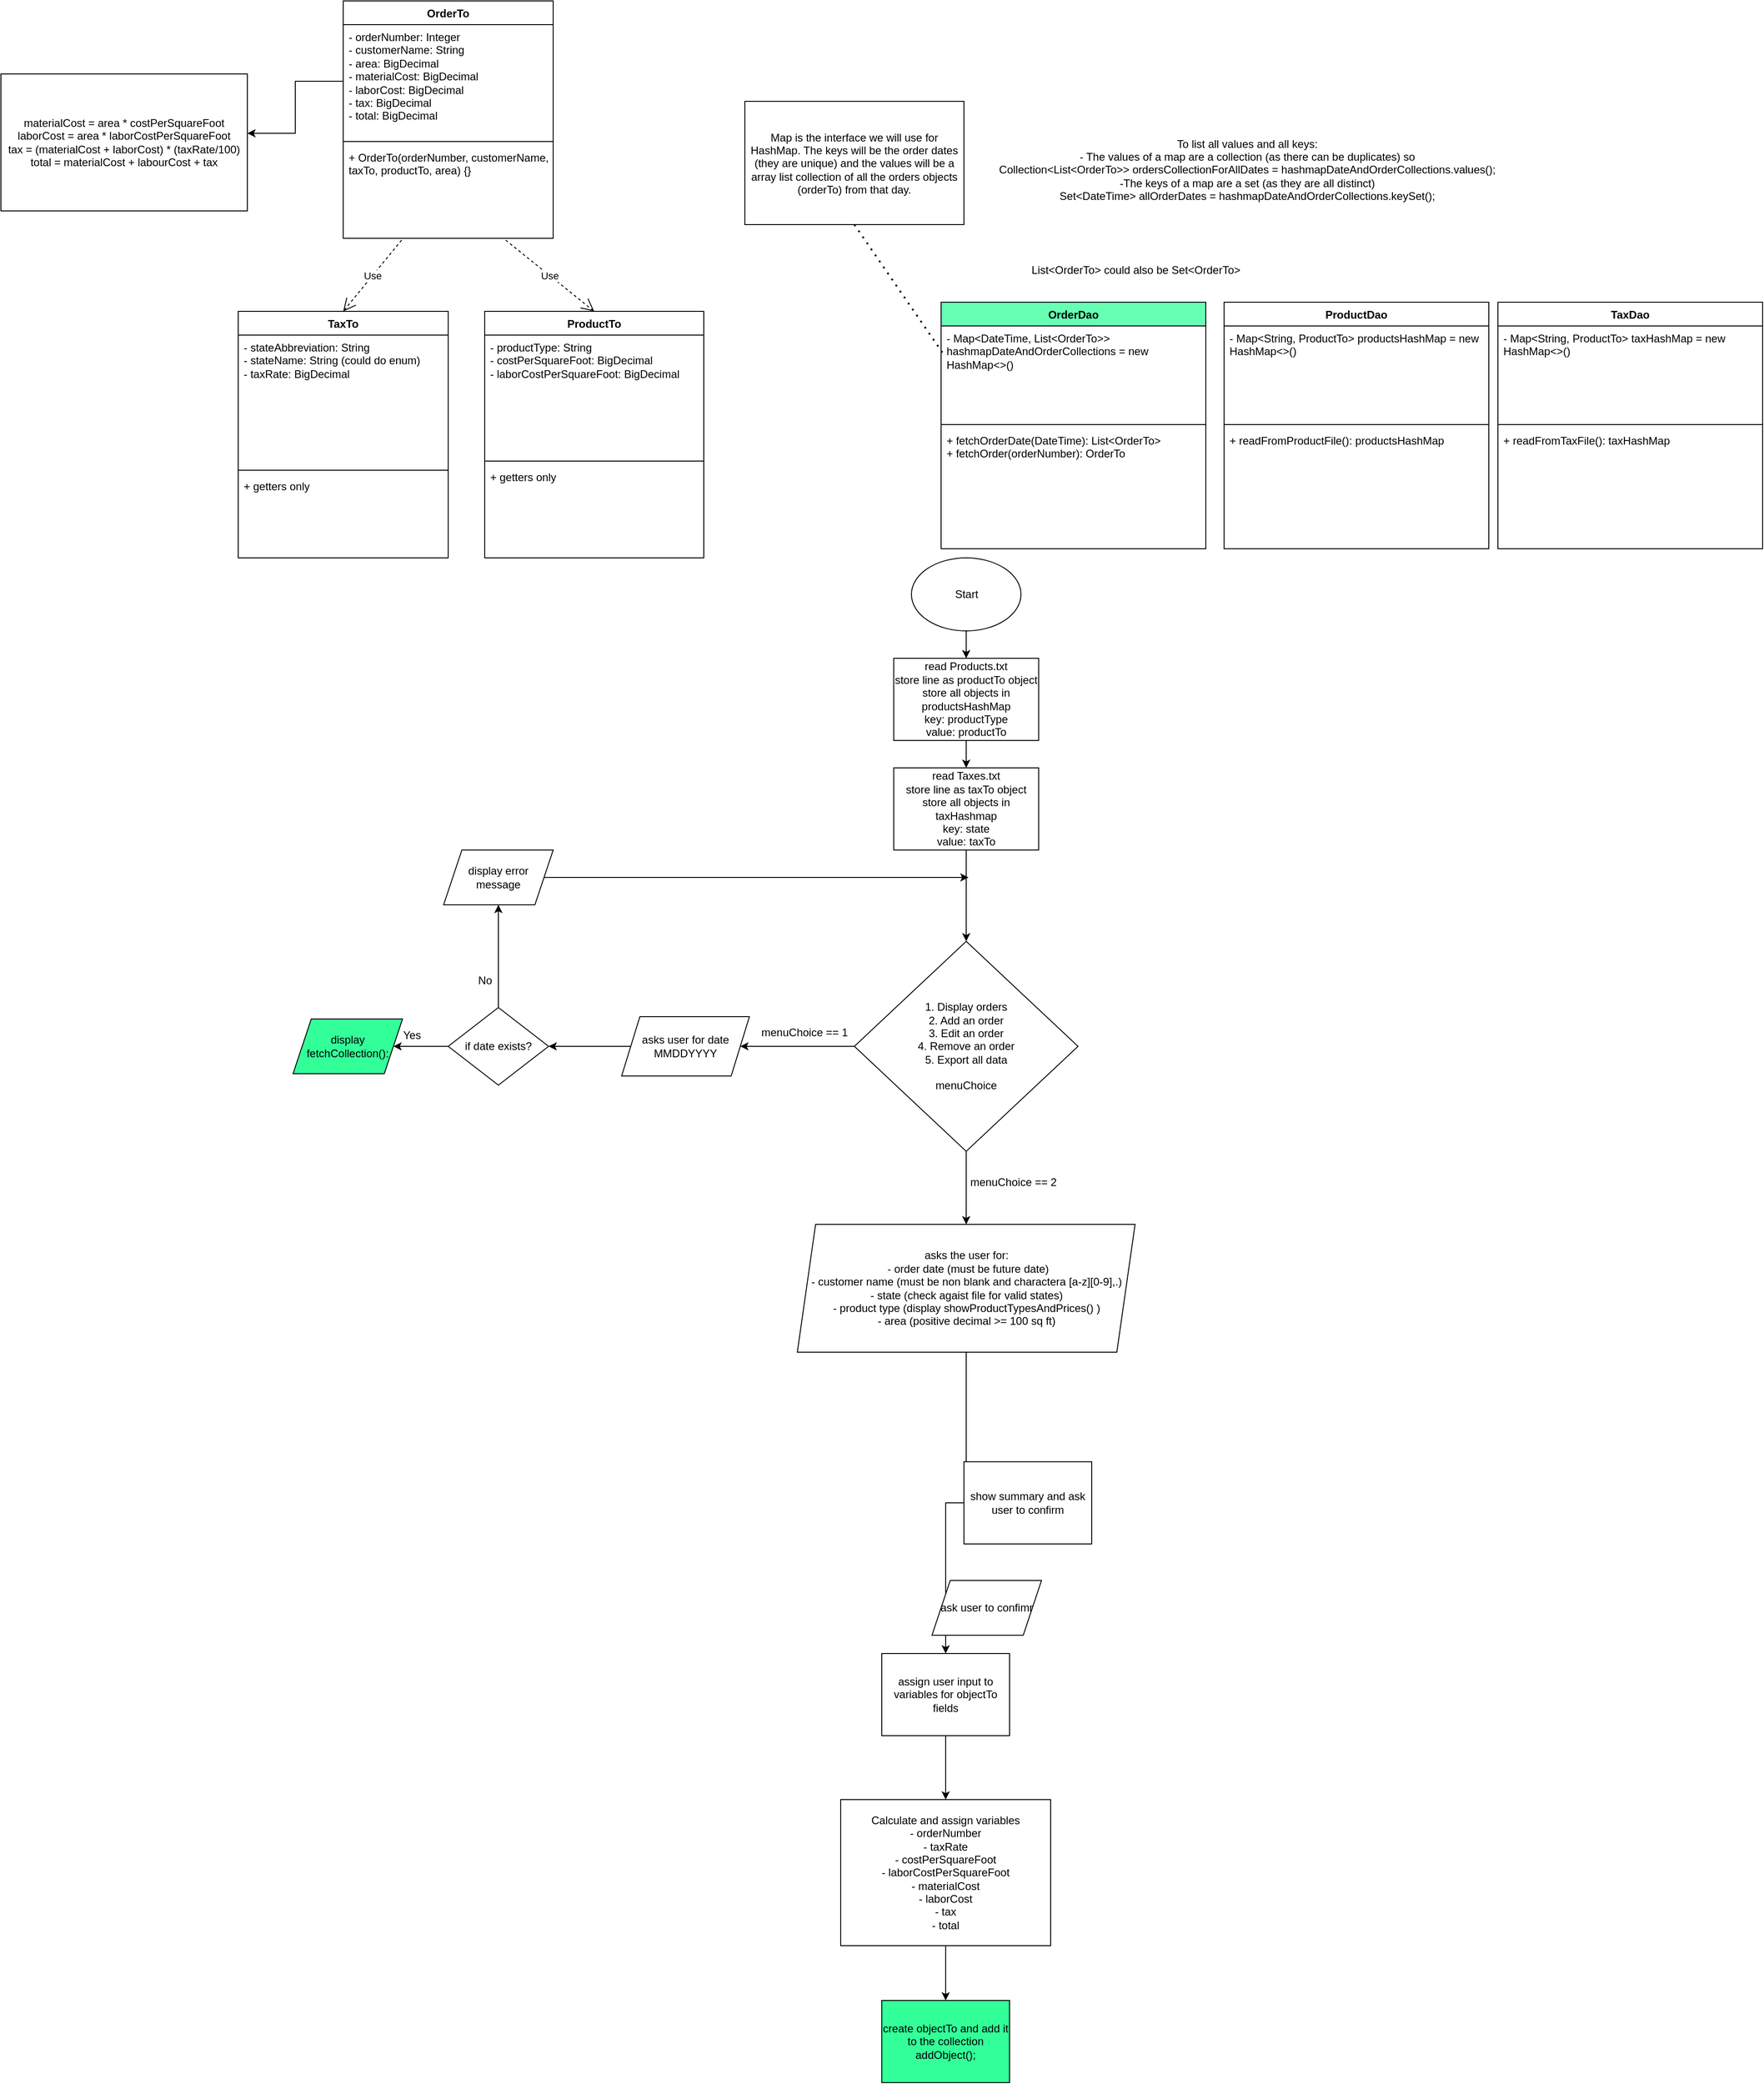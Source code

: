 <mxfile version="21.6.8" type="device">
  <diagram name="Page-1" id="wyaowUpXAVMVxgWxzrrn">
    <mxGraphModel dx="1986" dy="1531" grid="1" gridSize="10" guides="1" tooltips="1" connect="1" arrows="1" fold="1" page="0" pageScale="1" pageWidth="827" pageHeight="1169" math="0" shadow="0">
      <root>
        <mxCell id="0" />
        <mxCell id="1" parent="0" />
        <mxCell id="_Q6uZGGRPYY9oxSEWWTm-2" value="OrderTo" style="swimlane;fontStyle=1;align=center;verticalAlign=top;childLayout=stackLayout;horizontal=1;startSize=26;horizontalStack=0;resizeParent=1;resizeParentMax=0;resizeLast=0;collapsible=1;marginBottom=0;whiteSpace=wrap;html=1;" parent="1" vertex="1">
          <mxGeometry x="-215" y="-700" width="230" height="260" as="geometry" />
        </mxCell>
        <mxCell id="_Q6uZGGRPYY9oxSEWWTm-3" value="- orderNumber: Integer&lt;br&gt;- customerName: String&lt;br&gt;- area: BigDecimal&lt;br&gt;- materialCost: BigDecimal&lt;br&gt;- laborCost: BigDecimal&lt;br&gt;- tax: BigDecimal&lt;br&gt;- total: BigDecimal&lt;br&gt;&amp;nbsp;" style="text;strokeColor=none;fillColor=none;align=left;verticalAlign=top;spacingLeft=4;spacingRight=4;overflow=hidden;rotatable=0;points=[[0,0.5],[1,0.5]];portConstraint=eastwest;whiteSpace=wrap;html=1;" parent="_Q6uZGGRPYY9oxSEWWTm-2" vertex="1">
          <mxGeometry y="26" width="230" height="124" as="geometry" />
        </mxCell>
        <mxCell id="_Q6uZGGRPYY9oxSEWWTm-4" value="" style="line;strokeWidth=1;fillColor=none;align=left;verticalAlign=middle;spacingTop=-1;spacingLeft=3;spacingRight=3;rotatable=0;labelPosition=right;points=[];portConstraint=eastwest;strokeColor=inherit;" parent="_Q6uZGGRPYY9oxSEWWTm-2" vertex="1">
          <mxGeometry y="150" width="230" height="8" as="geometry" />
        </mxCell>
        <mxCell id="_Q6uZGGRPYY9oxSEWWTm-5" value="+ OrderTo(orderNumber, customerName, taxTo, productTo, area) {}&lt;br&gt;" style="text;strokeColor=none;fillColor=none;align=left;verticalAlign=top;spacingLeft=4;spacingRight=4;overflow=hidden;rotatable=0;points=[[0,0.5],[1,0.5]];portConstraint=eastwest;whiteSpace=wrap;html=1;" parent="_Q6uZGGRPYY9oxSEWWTm-2" vertex="1">
          <mxGeometry y="158" width="230" height="102" as="geometry" />
        </mxCell>
        <mxCell id="UNRrNmJ66YdCpk9XHk-n-2" value="" style="edgeStyle=orthogonalEdgeStyle;rounded=0;orthogonalLoop=1;jettySize=auto;html=1;" edge="1" parent="1" source="_Q6uZGGRPYY9oxSEWWTm-6" target="UNRrNmJ66YdCpk9XHk-n-1">
          <mxGeometry relative="1" as="geometry" />
        </mxCell>
        <mxCell id="_Q6uZGGRPYY9oxSEWWTm-6" value="Start" style="ellipse;whiteSpace=wrap;html=1;" parent="1" vertex="1">
          <mxGeometry x="407.5" y="-90" width="120" height="80" as="geometry" />
        </mxCell>
        <mxCell id="_Q6uZGGRPYY9oxSEWWTm-12" value="" style="edgeStyle=orthogonalEdgeStyle;rounded=0;orthogonalLoop=1;jettySize=auto;html=1;" parent="1" source="_Q6uZGGRPYY9oxSEWWTm-9" target="_Q6uZGGRPYY9oxSEWWTm-11" edge="1">
          <mxGeometry relative="1" as="geometry" />
        </mxCell>
        <mxCell id="_Q6uZGGRPYY9oxSEWWTm-29" value="" style="edgeStyle=orthogonalEdgeStyle;rounded=0;orthogonalLoop=1;jettySize=auto;html=1;" parent="1" source="_Q6uZGGRPYY9oxSEWWTm-9" target="_Q6uZGGRPYY9oxSEWWTm-28" edge="1">
          <mxGeometry relative="1" as="geometry" />
        </mxCell>
        <mxCell id="_Q6uZGGRPYY9oxSEWWTm-9" value="1. Display orders&lt;br&gt;2. Add an order&lt;br&gt;3. Edit an order&lt;br&gt;4. Remove an order&lt;br&gt;5. Export all data&lt;br&gt;&lt;br&gt;menuChoice" style="rhombus;whiteSpace=wrap;html=1;" parent="1" vertex="1">
          <mxGeometry x="345" y="330" width="245" height="230" as="geometry" />
        </mxCell>
        <mxCell id="_Q6uZGGRPYY9oxSEWWTm-15" value="" style="edgeStyle=orthogonalEdgeStyle;rounded=0;orthogonalLoop=1;jettySize=auto;html=1;" parent="1" source="_Q6uZGGRPYY9oxSEWWTm-11" target="_Q6uZGGRPYY9oxSEWWTm-14" edge="1">
          <mxGeometry relative="1" as="geometry" />
        </mxCell>
        <mxCell id="_Q6uZGGRPYY9oxSEWWTm-11" value="asks user for date&lt;br&gt;MMDDYYYY" style="shape=parallelogram;perimeter=parallelogramPerimeter;whiteSpace=wrap;html=1;fixedSize=1;" parent="1" vertex="1">
          <mxGeometry x="90" y="412.5" width="140" height="65" as="geometry" />
        </mxCell>
        <mxCell id="_Q6uZGGRPYY9oxSEWWTm-13" value="menuChoice == 1" style="text;html=1;align=center;verticalAlign=middle;resizable=0;points=[];autosize=1;strokeColor=none;fillColor=none;" parent="1" vertex="1">
          <mxGeometry x="230" y="415" width="120" height="30" as="geometry" />
        </mxCell>
        <mxCell id="_Q6uZGGRPYY9oxSEWWTm-17" value="" style="edgeStyle=orthogonalEdgeStyle;rounded=0;orthogonalLoop=1;jettySize=auto;html=1;" parent="1" source="_Q6uZGGRPYY9oxSEWWTm-14" target="_Q6uZGGRPYY9oxSEWWTm-16" edge="1">
          <mxGeometry relative="1" as="geometry" />
        </mxCell>
        <mxCell id="_Q6uZGGRPYY9oxSEWWTm-21" value="" style="edgeStyle=orthogonalEdgeStyle;rounded=0;orthogonalLoop=1;jettySize=auto;html=1;" parent="1" source="_Q6uZGGRPYY9oxSEWWTm-14" target="_Q6uZGGRPYY9oxSEWWTm-20" edge="1">
          <mxGeometry relative="1" as="geometry" />
        </mxCell>
        <mxCell id="_Q6uZGGRPYY9oxSEWWTm-14" value="if date exists?" style="rhombus;whiteSpace=wrap;html=1;" parent="1" vertex="1">
          <mxGeometry x="-100" y="402.5" width="110" height="85" as="geometry" />
        </mxCell>
        <mxCell id="_Q6uZGGRPYY9oxSEWWTm-16" value="display&lt;br&gt;fetchCollection():" style="shape=parallelogram;perimeter=parallelogramPerimeter;whiteSpace=wrap;html=1;fixedSize=1;fillColor=#33FF99;" parent="1" vertex="1">
          <mxGeometry x="-270" y="415" width="120" height="60" as="geometry" />
        </mxCell>
        <mxCell id="_Q6uZGGRPYY9oxSEWWTm-18" value="Yes" style="text;html=1;align=center;verticalAlign=middle;resizable=0;points=[];autosize=1;strokeColor=none;fillColor=none;" parent="1" vertex="1">
          <mxGeometry x="-160" y="418" width="40" height="30" as="geometry" />
        </mxCell>
        <mxCell id="_Q6uZGGRPYY9oxSEWWTm-22" style="edgeStyle=orthogonalEdgeStyle;rounded=0;orthogonalLoop=1;jettySize=auto;html=1;" parent="1" source="_Q6uZGGRPYY9oxSEWWTm-20" edge="1">
          <mxGeometry relative="1" as="geometry">
            <mxPoint x="470" y="260" as="targetPoint" />
          </mxGeometry>
        </mxCell>
        <mxCell id="_Q6uZGGRPYY9oxSEWWTm-20" value="display error message" style="shape=parallelogram;perimeter=parallelogramPerimeter;whiteSpace=wrap;html=1;fixedSize=1;" parent="1" vertex="1">
          <mxGeometry x="-105" y="230" width="120" height="60" as="geometry" />
        </mxCell>
        <mxCell id="_Q6uZGGRPYY9oxSEWWTm-23" value="No" style="text;html=1;align=center;verticalAlign=middle;resizable=0;points=[];autosize=1;strokeColor=none;fillColor=none;" parent="1" vertex="1">
          <mxGeometry x="-80" y="358" width="40" height="30" as="geometry" />
        </mxCell>
        <mxCell id="_Q6uZGGRPYY9oxSEWWTm-24" value="OrderDao" style="swimlane;fontStyle=1;align=center;verticalAlign=top;childLayout=stackLayout;horizontal=1;startSize=26;horizontalStack=0;resizeParent=1;resizeParentMax=0;resizeLast=0;collapsible=1;marginBottom=0;whiteSpace=wrap;html=1;fillColor=#66FFB3;" parent="1" vertex="1">
          <mxGeometry x="440" y="-370" width="290" height="270" as="geometry" />
        </mxCell>
        <mxCell id="_Q6uZGGRPYY9oxSEWWTm-25" value="- Map&amp;lt;DateTime, List&amp;lt;OrderTo&amp;gt;&amp;gt; hashmapDateAndOrderCollections = new HashMap&amp;lt;&amp;gt;()&lt;br&gt;" style="text;strokeColor=none;fillColor=none;align=left;verticalAlign=top;spacingLeft=4;spacingRight=4;overflow=hidden;rotatable=0;points=[[0,0.5],[1,0.5]];portConstraint=eastwest;whiteSpace=wrap;html=1;" parent="_Q6uZGGRPYY9oxSEWWTm-24" vertex="1">
          <mxGeometry y="26" width="290" height="104" as="geometry" />
        </mxCell>
        <mxCell id="_Q6uZGGRPYY9oxSEWWTm-26" value="" style="line;strokeWidth=1;fillColor=none;align=left;verticalAlign=middle;spacingTop=-1;spacingLeft=3;spacingRight=3;rotatable=0;labelPosition=right;points=[];portConstraint=eastwest;strokeColor=inherit;" parent="_Q6uZGGRPYY9oxSEWWTm-24" vertex="1">
          <mxGeometry y="130" width="290" height="8" as="geometry" />
        </mxCell>
        <mxCell id="_Q6uZGGRPYY9oxSEWWTm-27" value="+ fetchOrderDate(DateTime): List&amp;lt;OrderTo&amp;gt;&lt;br&gt;+ fetchOrder(orderNumber): OrderTo" style="text;strokeColor=none;fillColor=none;align=left;verticalAlign=top;spacingLeft=4;spacingRight=4;overflow=hidden;rotatable=0;points=[[0,0.5],[1,0.5]];portConstraint=eastwest;whiteSpace=wrap;html=1;" parent="_Q6uZGGRPYY9oxSEWWTm-24" vertex="1">
          <mxGeometry y="138" width="290" height="132" as="geometry" />
        </mxCell>
        <mxCell id="_Q6uZGGRPYY9oxSEWWTm-32" value="" style="edgeStyle=orthogonalEdgeStyle;rounded=0;orthogonalLoop=1;jettySize=auto;html=1;entryX=0.5;entryY=0;entryDx=0;entryDy=0;" parent="1" source="_Q6uZGGRPYY9oxSEWWTm-28" target="_Q6uZGGRPYY9oxSEWWTm-33" edge="1">
          <mxGeometry relative="1" as="geometry" />
        </mxCell>
        <mxCell id="_Q6uZGGRPYY9oxSEWWTm-28" value="asks the user for:&lt;br&gt;&amp;nbsp;- order date (must be future date)&lt;br&gt;- customer name (must be non blank and charactera [a-z][0-9],.)&lt;br&gt;- state (check agaist file for valid states)&lt;br&gt;- product type (display showProductTypesAndPrices() )&lt;br&gt;- area (positive decimal &amp;gt;= 100 sq ft)" style="shape=parallelogram;perimeter=parallelogramPerimeter;whiteSpace=wrap;html=1;fixedSize=1;" parent="1" vertex="1">
          <mxGeometry x="282.5" y="640" width="370" height="140" as="geometry" />
        </mxCell>
        <mxCell id="_Q6uZGGRPYY9oxSEWWTm-30" value="&lt;span style=&quot;color: rgb(0, 0, 0); font-family: Helvetica; font-size: 12px; font-style: normal; font-variant-ligatures: normal; font-variant-caps: normal; font-weight: 400; letter-spacing: normal; orphans: 2; text-align: center; text-indent: 0px; text-transform: none; widows: 2; word-spacing: 0px; -webkit-text-stroke-width: 0px; background-color: rgb(255, 255, 255); text-decoration-thickness: initial; text-decoration-style: initial; text-decoration-color: initial; float: none; display: inline !important;&quot;&gt;menuChoice == 2&lt;/span&gt;" style="text;whiteSpace=wrap;html=1;" parent="1" vertex="1">
          <mxGeometry x="470" y="580" width="130" height="40" as="geometry" />
        </mxCell>
        <mxCell id="_Q6uZGGRPYY9oxSEWWTm-36" value="" style="edgeStyle=orthogonalEdgeStyle;rounded=0;orthogonalLoop=1;jettySize=auto;html=1;" parent="1" source="_Q6uZGGRPYY9oxSEWWTm-31" target="_Q6uZGGRPYY9oxSEWWTm-35" edge="1">
          <mxGeometry relative="1" as="geometry" />
        </mxCell>
        <mxCell id="_Q6uZGGRPYY9oxSEWWTm-31" value="Calculate and assign variables&lt;br&gt;- orderNumber&lt;br&gt;- taxRate&lt;br&gt;- costPerSquareFoot&lt;br&gt;- laborCostPerSquareFoot&lt;br&gt;- materialCost&lt;br&gt;- laborCost&lt;br&gt;- tax&lt;br&gt;- total" style="rounded=0;whiteSpace=wrap;html=1;" parent="1" vertex="1">
          <mxGeometry x="330" y="1270" width="230" height="160" as="geometry" />
        </mxCell>
        <mxCell id="_Q6uZGGRPYY9oxSEWWTm-34" value="" style="edgeStyle=orthogonalEdgeStyle;rounded=0;orthogonalLoop=1;jettySize=auto;html=1;" parent="1" source="_Q6uZGGRPYY9oxSEWWTm-33" target="_Q6uZGGRPYY9oxSEWWTm-31" edge="1">
          <mxGeometry relative="1" as="geometry" />
        </mxCell>
        <mxCell id="_Q6uZGGRPYY9oxSEWWTm-33" value="assign user input to variables for objectTo fields" style="rounded=0;whiteSpace=wrap;html=1;" parent="1" vertex="1">
          <mxGeometry x="375" y="1110" width="140" height="90" as="geometry" />
        </mxCell>
        <mxCell id="_Q6uZGGRPYY9oxSEWWTm-35" value="create objectTo and add it to the collection&lt;br&gt;addObject();" style="rounded=0;whiteSpace=wrap;html=1;fillColor=#33FF99;" parent="1" vertex="1">
          <mxGeometry x="375" y="1490" width="140" height="90" as="geometry" />
        </mxCell>
        <mxCell id="_Q6uZGGRPYY9oxSEWWTm-37" value="show summary and ask user to confirm" style="rounded=0;whiteSpace=wrap;html=1;" parent="1" vertex="1">
          <mxGeometry x="465" y="900" width="140" height="90" as="geometry" />
        </mxCell>
        <mxCell id="_Q6uZGGRPYY9oxSEWWTm-38" value="ask user to confimr" style="shape=parallelogram;perimeter=parallelogramPerimeter;whiteSpace=wrap;html=1;fixedSize=1;" parent="1" vertex="1">
          <mxGeometry x="430" y="1030" width="120" height="60" as="geometry" />
        </mxCell>
        <mxCell id="_Q6uZGGRPYY9oxSEWWTm-43" value="TaxTo" style="swimlane;fontStyle=1;align=center;verticalAlign=top;childLayout=stackLayout;horizontal=1;startSize=26;horizontalStack=0;resizeParent=1;resizeParentMax=0;resizeLast=0;collapsible=1;marginBottom=0;whiteSpace=wrap;html=1;" parent="1" vertex="1">
          <mxGeometry x="-330" y="-360" width="230" height="270" as="geometry" />
        </mxCell>
        <mxCell id="_Q6uZGGRPYY9oxSEWWTm-44" value="- stateAbbreviation: String&lt;br&gt;- stateName: String (could do enum)&lt;br&gt;- taxRate: BigDecimal" style="text;strokeColor=none;fillColor=none;align=left;verticalAlign=top;spacingLeft=4;spacingRight=4;overflow=hidden;rotatable=0;points=[[0,0.5],[1,0.5]];portConstraint=eastwest;whiteSpace=wrap;html=1;" parent="_Q6uZGGRPYY9oxSEWWTm-43" vertex="1">
          <mxGeometry y="26" width="230" height="144" as="geometry" />
        </mxCell>
        <mxCell id="_Q6uZGGRPYY9oxSEWWTm-45" value="" style="line;strokeWidth=1;fillColor=none;align=left;verticalAlign=middle;spacingTop=-1;spacingLeft=3;spacingRight=3;rotatable=0;labelPosition=right;points=[];portConstraint=eastwest;strokeColor=inherit;" parent="_Q6uZGGRPYY9oxSEWWTm-43" vertex="1">
          <mxGeometry y="170" width="230" height="8" as="geometry" />
        </mxCell>
        <mxCell id="_Q6uZGGRPYY9oxSEWWTm-46" value="+ getters only" style="text;strokeColor=none;fillColor=none;align=left;verticalAlign=top;spacingLeft=4;spacingRight=4;overflow=hidden;rotatable=0;points=[[0,0.5],[1,0.5]];portConstraint=eastwest;whiteSpace=wrap;html=1;" parent="_Q6uZGGRPYY9oxSEWWTm-43" vertex="1">
          <mxGeometry y="178" width="230" height="92" as="geometry" />
        </mxCell>
        <mxCell id="_Q6uZGGRPYY9oxSEWWTm-47" value="ProductTo" style="swimlane;fontStyle=1;align=center;verticalAlign=top;childLayout=stackLayout;horizontal=1;startSize=26;horizontalStack=0;resizeParent=1;resizeParentMax=0;resizeLast=0;collapsible=1;marginBottom=0;whiteSpace=wrap;html=1;" parent="1" vertex="1">
          <mxGeometry x="-60" y="-360" width="240" height="270" as="geometry" />
        </mxCell>
        <mxCell id="_Q6uZGGRPYY9oxSEWWTm-48" value="- productType: String&lt;br&gt;- costPerSquareFoot: BigDecimal&lt;br&gt;- laborCostPerSquareFoot: BigDecimal" style="text;strokeColor=none;fillColor=none;align=left;verticalAlign=top;spacingLeft=4;spacingRight=4;overflow=hidden;rotatable=0;points=[[0,0.5],[1,0.5]];portConstraint=eastwest;whiteSpace=wrap;html=1;" parent="_Q6uZGGRPYY9oxSEWWTm-47" vertex="1">
          <mxGeometry y="26" width="240" height="134" as="geometry" />
        </mxCell>
        <mxCell id="_Q6uZGGRPYY9oxSEWWTm-49" value="" style="line;strokeWidth=1;fillColor=none;align=left;verticalAlign=middle;spacingTop=-1;spacingLeft=3;spacingRight=3;rotatable=0;labelPosition=right;points=[];portConstraint=eastwest;strokeColor=inherit;" parent="_Q6uZGGRPYY9oxSEWWTm-47" vertex="1">
          <mxGeometry y="160" width="240" height="8" as="geometry" />
        </mxCell>
        <mxCell id="_Q6uZGGRPYY9oxSEWWTm-50" value="+ getters only" style="text;strokeColor=none;fillColor=none;align=left;verticalAlign=top;spacingLeft=4;spacingRight=4;overflow=hidden;rotatable=0;points=[[0,0.5],[1,0.5]];portConstraint=eastwest;whiteSpace=wrap;html=1;" parent="_Q6uZGGRPYY9oxSEWWTm-47" vertex="1">
          <mxGeometry y="168" width="240" height="102" as="geometry" />
        </mxCell>
        <mxCell id="_Q6uZGGRPYY9oxSEWWTm-59" value="materialCost = area * costPerSquareFoot&lt;br&gt;laborCost = area * laborCostPerSquareFoot&lt;br&gt;tax = (materialCost + laborCost) * (taxRate/100)&lt;br&gt;total = materialCost + labourCost + tax" style="rounded=0;whiteSpace=wrap;html=1;" parent="1" vertex="1">
          <mxGeometry x="-590" y="-620" width="270" height="150" as="geometry" />
        </mxCell>
        <mxCell id="_Q6uZGGRPYY9oxSEWWTm-60" style="edgeStyle=orthogonalEdgeStyle;rounded=0;orthogonalLoop=1;jettySize=auto;html=1;entryX=1;entryY=0.433;entryDx=0;entryDy=0;entryPerimeter=0;" parent="1" source="_Q6uZGGRPYY9oxSEWWTm-3" target="_Q6uZGGRPYY9oxSEWWTm-59" edge="1">
          <mxGeometry relative="1" as="geometry" />
        </mxCell>
        <mxCell id="_Q6uZGGRPYY9oxSEWWTm-66" value="Map is the interface we will use for HashMap. The keys will be the order dates (they are unique) and the values will be a array list collection of all the orders objects (orderTo) from that day." style="rounded=0;whiteSpace=wrap;html=1;" parent="1" vertex="1">
          <mxGeometry x="225" y="-590" width="240" height="135" as="geometry" />
        </mxCell>
        <mxCell id="_Q6uZGGRPYY9oxSEWWTm-70" value="" style="endArrow=none;dashed=1;html=1;dashPattern=1 3;strokeWidth=2;rounded=0;exitX=0.5;exitY=1;exitDx=0;exitDy=0;entryX=0.005;entryY=0.281;entryDx=0;entryDy=0;entryPerimeter=0;" parent="1" source="_Q6uZGGRPYY9oxSEWWTm-66" target="_Q6uZGGRPYY9oxSEWWTm-25" edge="1">
          <mxGeometry width="50" height="50" relative="1" as="geometry">
            <mxPoint x="190" y="-360" as="sourcePoint" />
            <mxPoint x="240" y="-410" as="targetPoint" />
          </mxGeometry>
        </mxCell>
        <mxCell id="_Q6uZGGRPYY9oxSEWWTm-71" value="List&amp;lt;OrderTo&amp;gt; could also be Set&amp;lt;OrderTo&amp;gt;" style="text;html=1;align=center;verticalAlign=middle;resizable=0;points=[];autosize=1;strokeColor=none;fillColor=none;" parent="1" vertex="1">
          <mxGeometry x="527.5" y="-420" width="250" height="30" as="geometry" />
        </mxCell>
        <mxCell id="_Q6uZGGRPYY9oxSEWWTm-72" value="To list all values and all keys:&lt;br&gt;- The values of a map are a collection (as there can be duplicates) so &lt;br&gt;Collection&amp;lt;List&amp;lt;OrderTo&amp;gt;&amp;gt; ordersCollectionForAllDates =&amp;nbsp;hashmapDateAndOrderCollections.values();&lt;br&gt;-The keys of a map are a set (as they are all distinct)&lt;br&gt;Set&amp;lt;DateTime&amp;gt; allOrderDates =&amp;nbsp;hashmapDateAndOrderCollections.keySet();" style="text;html=1;align=center;verticalAlign=middle;resizable=0;points=[];autosize=1;strokeColor=none;fillColor=none;" parent="1" vertex="1">
          <mxGeometry x="490" y="-560" width="570" height="90" as="geometry" />
        </mxCell>
        <mxCell id="UNRrNmJ66YdCpk9XHk-n-4" value="" style="edgeStyle=orthogonalEdgeStyle;rounded=0;orthogonalLoop=1;jettySize=auto;html=1;" edge="1" parent="1" source="UNRrNmJ66YdCpk9XHk-n-1" target="UNRrNmJ66YdCpk9XHk-n-3">
          <mxGeometry relative="1" as="geometry" />
        </mxCell>
        <mxCell id="UNRrNmJ66YdCpk9XHk-n-1" value="read Products.txt&lt;br&gt;store line as productTo object&lt;br&gt;store all objects in productsHashMap&lt;br&gt;key: productType&lt;br&gt;value: productTo" style="rounded=0;whiteSpace=wrap;html=1;" vertex="1" parent="1">
          <mxGeometry x="388.13" y="20" width="158.75" height="90" as="geometry" />
        </mxCell>
        <mxCell id="UNRrNmJ66YdCpk9XHk-n-5" value="" style="edgeStyle=orthogonalEdgeStyle;rounded=0;orthogonalLoop=1;jettySize=auto;html=1;" edge="1" parent="1" source="UNRrNmJ66YdCpk9XHk-n-3" target="_Q6uZGGRPYY9oxSEWWTm-9">
          <mxGeometry relative="1" as="geometry" />
        </mxCell>
        <mxCell id="UNRrNmJ66YdCpk9XHk-n-3" value="read Taxes.txt&lt;br&gt;store line as taxTo object&lt;br&gt;store all objects in taxHashmap&lt;br&gt;key: state&lt;br&gt;value: taxTo" style="rounded=0;whiteSpace=wrap;html=1;" vertex="1" parent="1">
          <mxGeometry x="388.13" y="140" width="158.75" height="90" as="geometry" />
        </mxCell>
        <mxCell id="UNRrNmJ66YdCpk9XHk-n-6" value="Use" style="endArrow=open;endSize=12;dashed=1;html=1;rounded=0;entryX=0.5;entryY=0;entryDx=0;entryDy=0;exitX=0.278;exitY=1.02;exitDx=0;exitDy=0;exitPerimeter=0;" edge="1" parent="1" source="_Q6uZGGRPYY9oxSEWWTm-5" target="_Q6uZGGRPYY9oxSEWWTm-43">
          <mxGeometry width="160" relative="1" as="geometry">
            <mxPoint x="-100" y="-440" as="sourcePoint" />
            <mxPoint x="60" y="-440" as="targetPoint" />
          </mxGeometry>
        </mxCell>
        <mxCell id="UNRrNmJ66YdCpk9XHk-n-7" value="Use" style="endArrow=open;endSize=12;dashed=1;html=1;rounded=0;entryX=0.5;entryY=0;entryDx=0;entryDy=0;exitX=0.774;exitY=1.02;exitDx=0;exitDy=0;exitPerimeter=0;" edge="1" parent="1" source="_Q6uZGGRPYY9oxSEWWTm-5" target="_Q6uZGGRPYY9oxSEWWTm-47">
          <mxGeometry width="160" relative="1" as="geometry">
            <mxPoint x="-104" y="-402" as="sourcePoint" />
            <mxPoint x="-205" y="-350" as="targetPoint" />
          </mxGeometry>
        </mxCell>
        <mxCell id="UNRrNmJ66YdCpk9XHk-n-8" value="ProductDao" style="swimlane;fontStyle=1;align=center;verticalAlign=top;childLayout=stackLayout;horizontal=1;startSize=26;horizontalStack=0;resizeParent=1;resizeParentMax=0;resizeLast=0;collapsible=1;marginBottom=0;whiteSpace=wrap;html=1;fillColor=#FFFFFF;" vertex="1" parent="1">
          <mxGeometry x="750" y="-370" width="290" height="270" as="geometry" />
        </mxCell>
        <mxCell id="UNRrNmJ66YdCpk9XHk-n-9" value="- Map&amp;lt;String, ProductTo&amp;gt; productsHashMap = new HashMap&amp;lt;&amp;gt;()&lt;br&gt;" style="text;strokeColor=none;fillColor=none;align=left;verticalAlign=top;spacingLeft=4;spacingRight=4;overflow=hidden;rotatable=0;points=[[0,0.5],[1,0.5]];portConstraint=eastwest;whiteSpace=wrap;html=1;" vertex="1" parent="UNRrNmJ66YdCpk9XHk-n-8">
          <mxGeometry y="26" width="290" height="104" as="geometry" />
        </mxCell>
        <mxCell id="UNRrNmJ66YdCpk9XHk-n-10" value="" style="line;strokeWidth=1;fillColor=none;align=left;verticalAlign=middle;spacingTop=-1;spacingLeft=3;spacingRight=3;rotatable=0;labelPosition=right;points=[];portConstraint=eastwest;strokeColor=inherit;" vertex="1" parent="UNRrNmJ66YdCpk9XHk-n-8">
          <mxGeometry y="130" width="290" height="8" as="geometry" />
        </mxCell>
        <mxCell id="UNRrNmJ66YdCpk9XHk-n-11" value="+ readFromProductFile(): productsHashMap" style="text;strokeColor=none;fillColor=none;align=left;verticalAlign=top;spacingLeft=4;spacingRight=4;overflow=hidden;rotatable=0;points=[[0,0.5],[1,0.5]];portConstraint=eastwest;whiteSpace=wrap;html=1;" vertex="1" parent="UNRrNmJ66YdCpk9XHk-n-8">
          <mxGeometry y="138" width="290" height="132" as="geometry" />
        </mxCell>
        <mxCell id="UNRrNmJ66YdCpk9XHk-n-12" value="TaxDao" style="swimlane;fontStyle=1;align=center;verticalAlign=top;childLayout=stackLayout;horizontal=1;startSize=26;horizontalStack=0;resizeParent=1;resizeParentMax=0;resizeLast=0;collapsible=1;marginBottom=0;whiteSpace=wrap;html=1;fillColor=#FFFFFF;" vertex="1" parent="1">
          <mxGeometry x="1050" y="-370" width="290" height="270" as="geometry" />
        </mxCell>
        <mxCell id="UNRrNmJ66YdCpk9XHk-n-13" value="- Map&amp;lt;String, ProductTo&amp;gt; taxHashMap = new HashMap&amp;lt;&amp;gt;()" style="text;strokeColor=none;fillColor=none;align=left;verticalAlign=top;spacingLeft=4;spacingRight=4;overflow=hidden;rotatable=0;points=[[0,0.5],[1,0.5]];portConstraint=eastwest;whiteSpace=wrap;html=1;" vertex="1" parent="UNRrNmJ66YdCpk9XHk-n-12">
          <mxGeometry y="26" width="290" height="104" as="geometry" />
        </mxCell>
        <mxCell id="UNRrNmJ66YdCpk9XHk-n-14" value="" style="line;strokeWidth=1;fillColor=none;align=left;verticalAlign=middle;spacingTop=-1;spacingLeft=3;spacingRight=3;rotatable=0;labelPosition=right;points=[];portConstraint=eastwest;strokeColor=inherit;" vertex="1" parent="UNRrNmJ66YdCpk9XHk-n-12">
          <mxGeometry y="130" width="290" height="8" as="geometry" />
        </mxCell>
        <mxCell id="UNRrNmJ66YdCpk9XHk-n-15" value="+ readFromTaxFile(): taxHashMap" style="text;strokeColor=none;fillColor=none;align=left;verticalAlign=top;spacingLeft=4;spacingRight=4;overflow=hidden;rotatable=0;points=[[0,0.5],[1,0.5]];portConstraint=eastwest;whiteSpace=wrap;html=1;" vertex="1" parent="UNRrNmJ66YdCpk9XHk-n-12">
          <mxGeometry y="138" width="290" height="132" as="geometry" />
        </mxCell>
      </root>
    </mxGraphModel>
  </diagram>
</mxfile>
